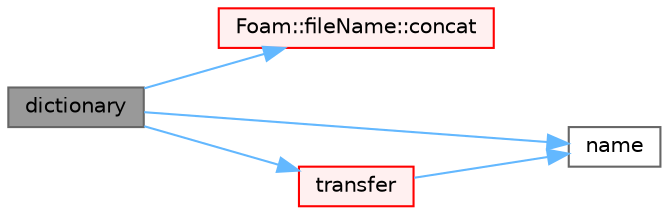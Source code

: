 digraph "dictionary"
{
 // LATEX_PDF_SIZE
  bgcolor="transparent";
  edge [fontname=Helvetica,fontsize=10,labelfontname=Helvetica,labelfontsize=10];
  node [fontname=Helvetica,fontsize=10,shape=box,height=0.2,width=0.4];
  rankdir="LR";
  Node1 [id="Node000001",label="dictionary",height=0.2,width=0.4,color="gray40", fillcolor="grey60", style="filled", fontcolor="black",tooltip=" "];
  Node1 -> Node2 [id="edge1_Node000001_Node000002",color="steelblue1",style="solid",tooltip=" "];
  Node2 [id="Node000002",label="Foam::fileName::concat",height=0.2,width=0.4,color="red", fillcolor="#FFF0F0", style="filled",URL="$classFoam_1_1fileName.html#a4c81d267d90954f591c3382a67e4624d",tooltip=" "];
  Node1 -> Node5 [id="edge2_Node000001_Node000005",color="steelblue1",style="solid",tooltip=" "];
  Node5 [id="Node000005",label="name",height=0.2,width=0.4,color="grey40", fillcolor="white", style="filled",URL="$classFoam_1_1dictionary.html#a20df806e0b38c1b3a3df987fafd7bd49",tooltip=" "];
  Node1 -> Node6 [id="edge3_Node000001_Node000006",color="steelblue1",style="solid",tooltip=" "];
  Node6 [id="Node000006",label="transfer",height=0.2,width=0.4,color="red", fillcolor="#FFF0F0", style="filled",URL="$classFoam_1_1dictionary.html#a1a033879b2c719f808389b3d4574bcd6",tooltip=" "];
  Node6 -> Node5 [id="edge4_Node000006_Node000005",color="steelblue1",style="solid",tooltip=" "];
}
